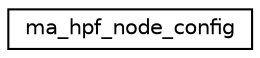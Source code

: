 digraph "Graphical Class Hierarchy"
{
 // LATEX_PDF_SIZE
  edge [fontname="Helvetica",fontsize="10",labelfontname="Helvetica",labelfontsize="10"];
  node [fontname="Helvetica",fontsize="10",shape=record];
  rankdir="LR";
  Node0 [label="ma_hpf_node_config",height=0.2,width=0.4,color="black", fillcolor="white", style="filled",URL="$structma__hpf__node__config.html",tooltip=" "];
}

